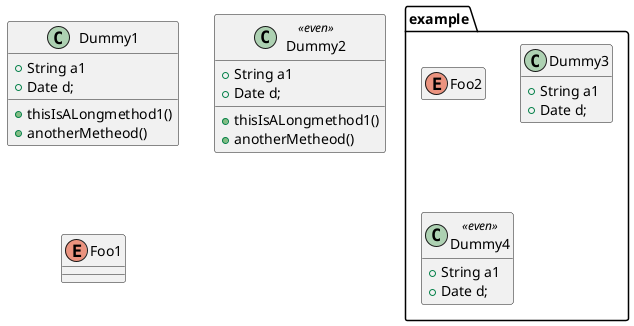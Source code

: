 {
  "sha1": "mx0h1vq1h0gbdxbizztnp54mcqf1c61",
  "insertion": {
    "when": "2024-05-30T20:48:21.514Z",
    "user": "plantuml@gmail.com"
  }
}
@startuml
class Dummy1 {
  +thisIsALongmethod1()
  +anotherMetheod()
  
  +String a1
  +Date d;
}

class Dummy2 <<even>> {
  +thisIsALongmethod1()
  +anotherMetheod()
  
  +String a1
  +Date d;
}
enum Foo1

package example {
  enum Foo2
  
  class Dummy3 {
    +thisIsALongmethod1()
    +anotherMetheod()
    +String a1
    +Date d;
  }

  class Dummy4 <<even>> {
    +thisIsALongmethod1()
    +anotherMetheod()
    +String a1
    +Date d;
  }
  
  hide methods
  hide enum fields

}

@enduml

